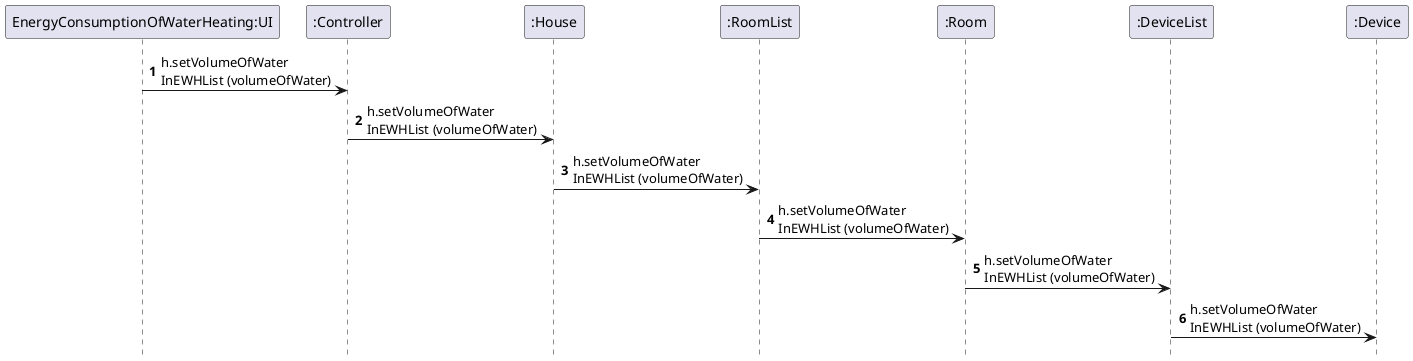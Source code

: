 @startuml
autonumber
hidefootbox

"EnergyConsumptionOfWaterHeating:UI" -> ":Controller": h.setVolumeOfWater\nInEWHList (volumeOfWater)
":Controller" -> ":House": h.setVolumeOfWater\nInEWHList (volumeOfWater)
":House"->":RoomList": h.setVolumeOfWater\nInEWHList (volumeOfWater)
":RoomList" -> ":Room": h.setVolumeOfWater\nInEWHList (volumeOfWater)
":Room" -> ":DeviceList": h.setVolumeOfWater\nInEWHList (volumeOfWater)
":DeviceList" -> ":Device": h.setVolumeOfWater\nInEWHList (volumeOfWater)

@enduml